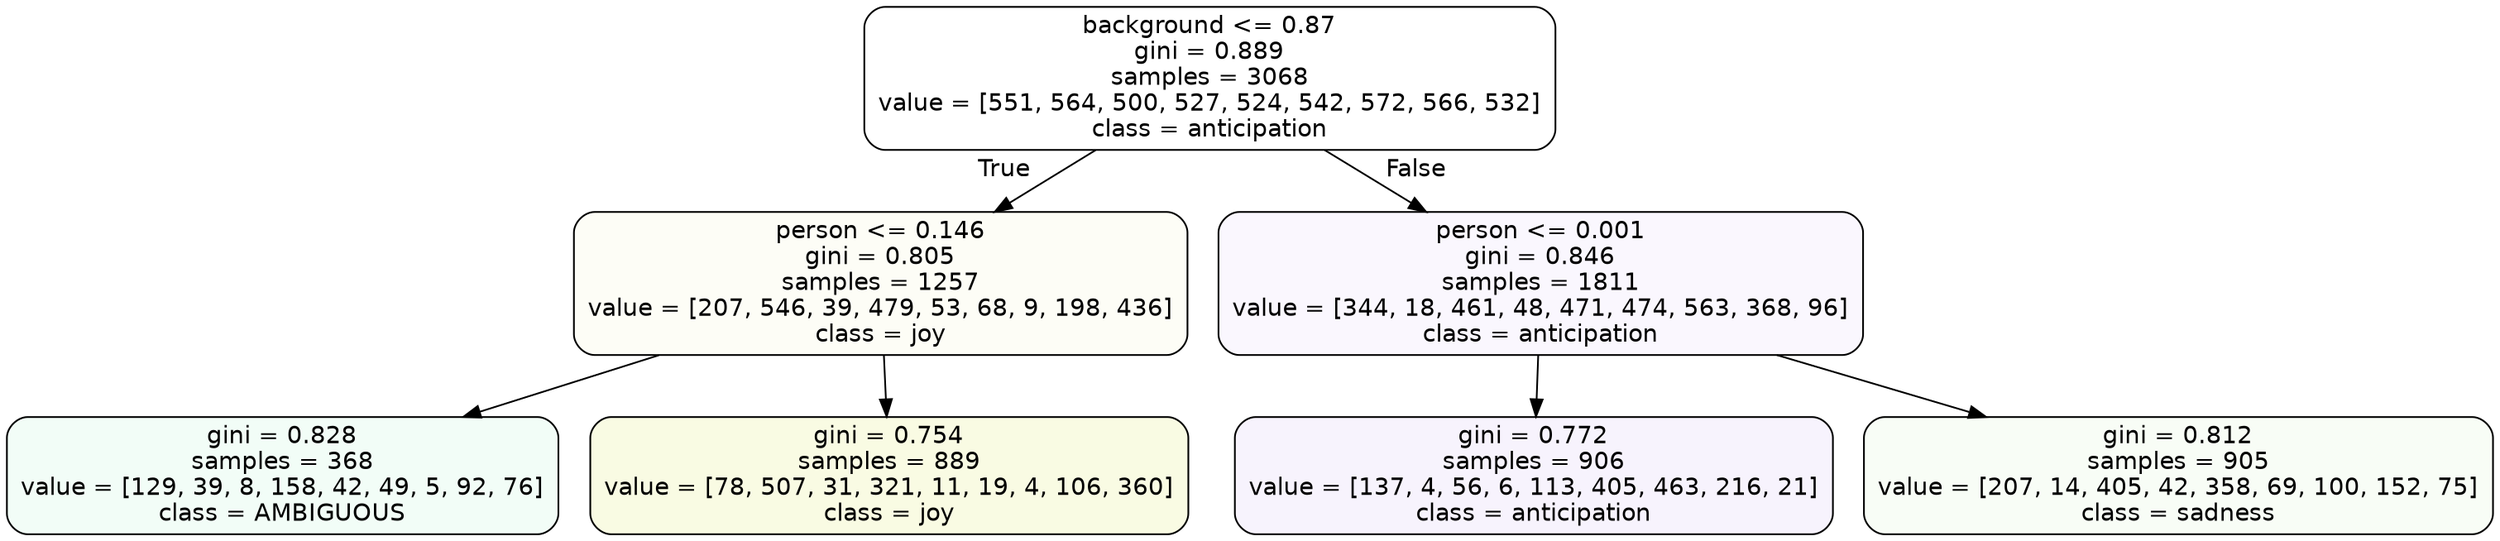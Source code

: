 digraph Tree {
node [shape=box, style="filled, rounded", color="black", fontname=helvetica] ;
edge [fontname=helvetica] ;
0 [label="background <= 0.87\ngini = 0.889\nsamples = 3068\nvalue = [551, 564, 500, 527, 524, 542, 572, 566, 532]\nclass = anticipation", fillcolor="#8139e500"] ;
1 [label="person <= 0.146\ngini = 0.805\nsamples = 1257\nvalue = [207, 546, 39, 479, 53, 68, 9, 198, 436]\nclass = joy", fillcolor="#d7e5390b"] ;
0 -> 1 [labeldistance=2.5, labelangle=45, headlabel="True"] ;
2 [label="gini = 0.828\nsamples = 368\nvalue = [129, 39, 8, 158, 42, 49, 5, 92, 76]\nclass = AMBIGUOUS", fillcolor="#39e58110"] ;
1 -> 2 ;
3 [label="gini = 0.754\nsamples = 889\nvalue = [78, 507, 31, 321, 11, 19, 4, 106, 360]\nclass = joy", fillcolor="#d7e53923"] ;
1 -> 3 ;
4 [label="person <= 0.001\ngini = 0.846\nsamples = 1811\nvalue = [344, 18, 461, 48, 471, 474, 563, 368, 96]\nclass = anticipation", fillcolor="#8139e50a"] ;
0 -> 4 [labeldistance=2.5, labelangle=-45, headlabel="False"] ;
5 [label="gini = 0.772\nsamples = 906\nvalue = [137, 4, 56, 6, 113, 405, 463, 216, 21]\nclass = anticipation", fillcolor="#8139e50f"] ;
4 -> 5 ;
6 [label="gini = 0.812\nsamples = 905\nvalue = [207, 14, 405, 42, 358, 69, 100, 152, 75]\nclass = sadness", fillcolor="#64e5390b"] ;
4 -> 6 ;
}